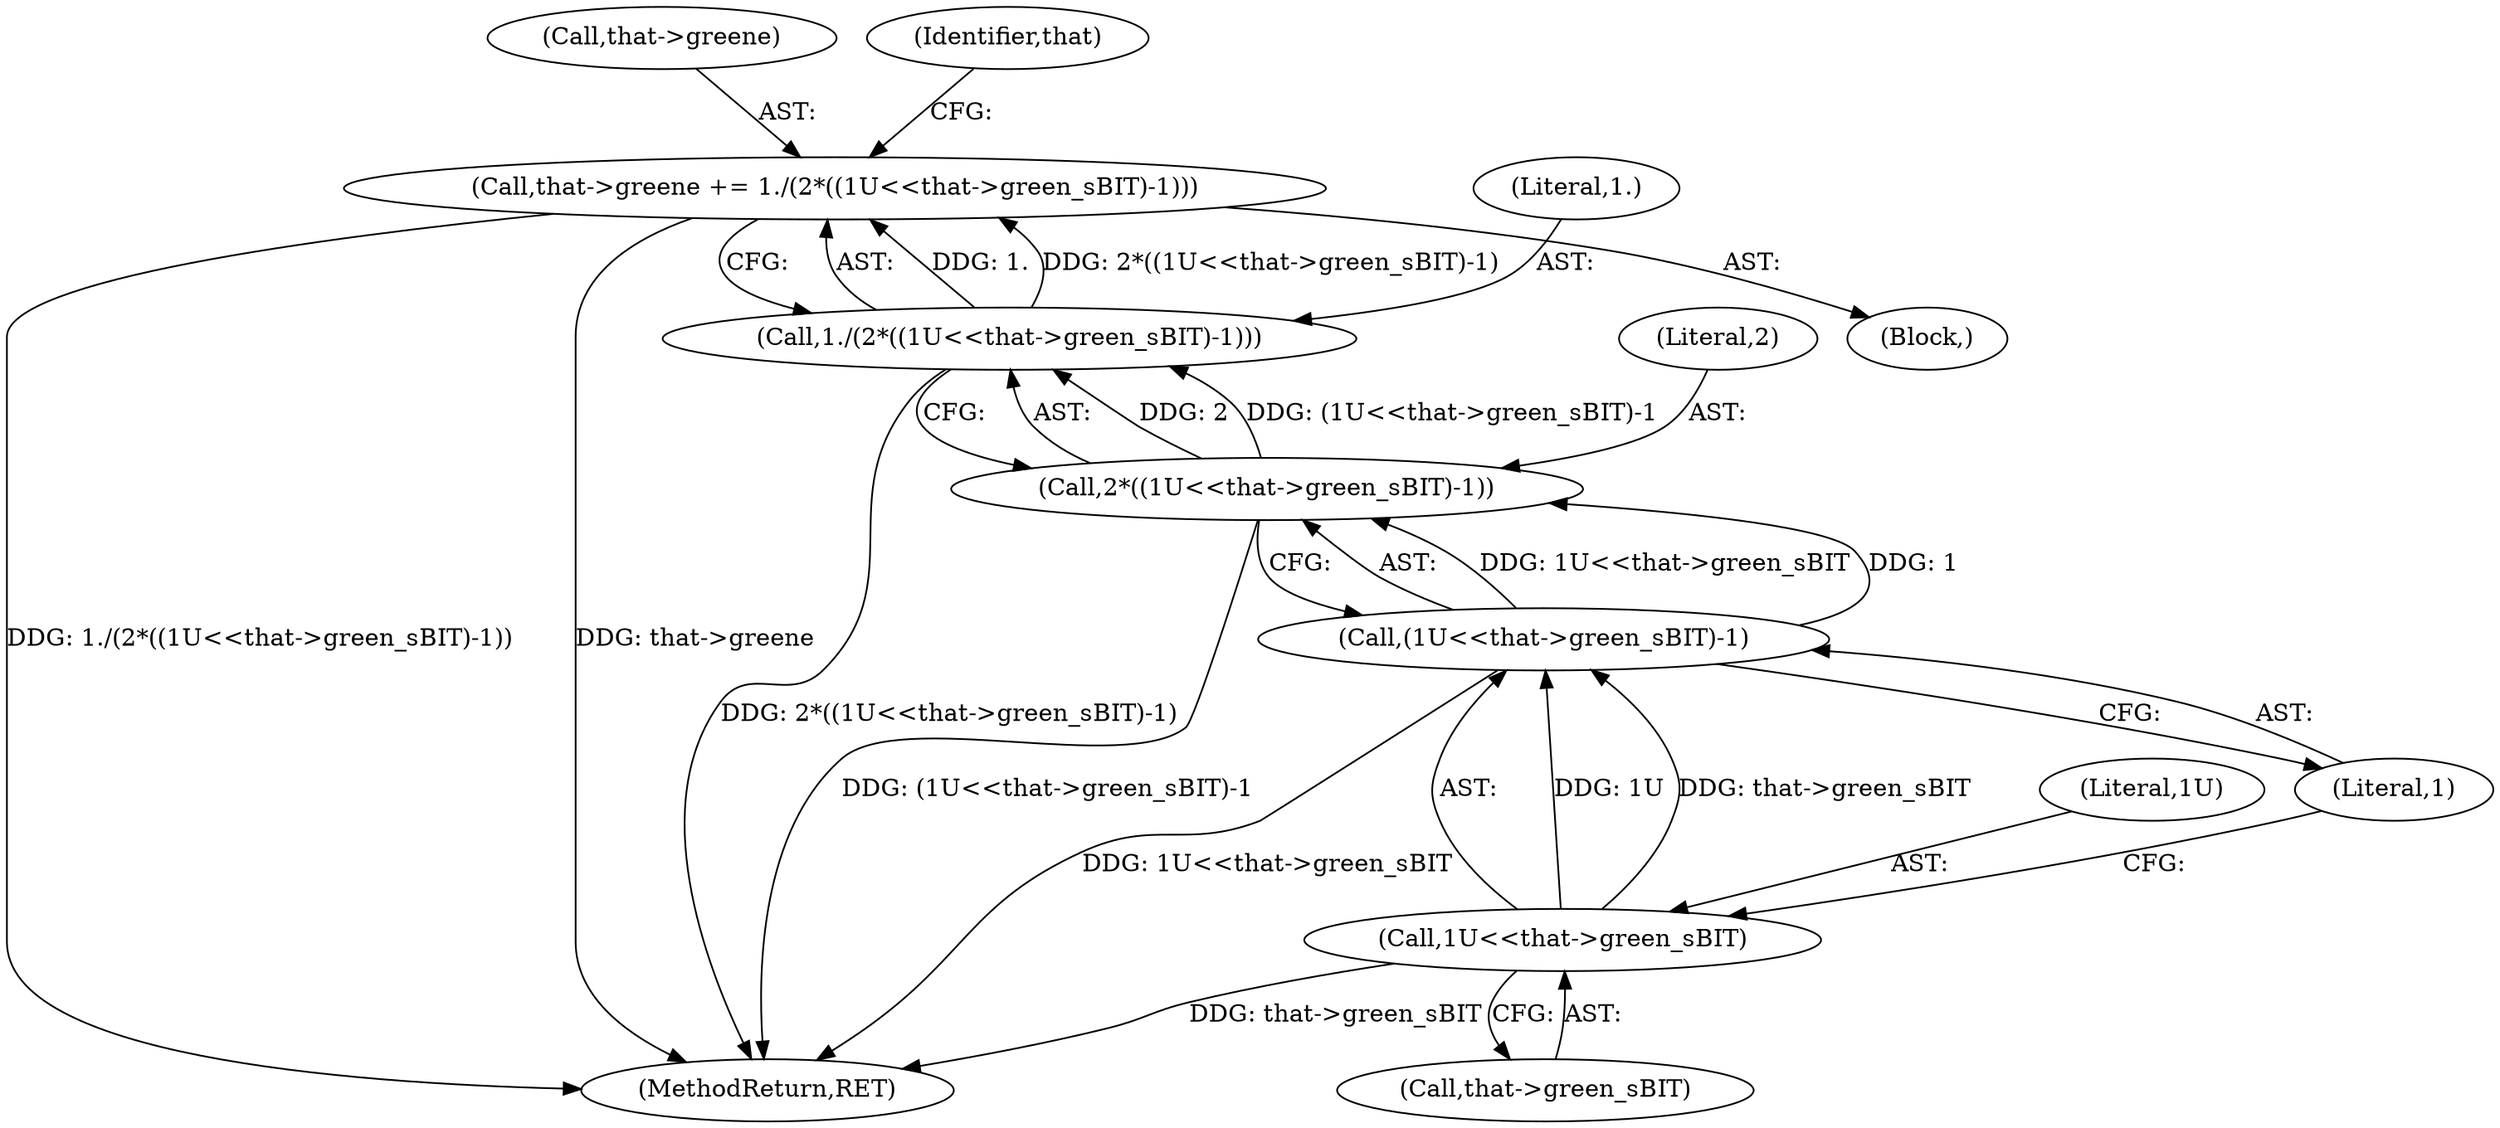 digraph "0_Android_9d4853418ab2f754c2b63e091c29c5529b8b86ca_57@pointer" {
"1000172" [label="(Call,that->greene += 1./(2*((1U<<that->green_sBIT)-1)))"];
"1000176" [label="(Call,1./(2*((1U<<that->green_sBIT)-1)))"];
"1000178" [label="(Call,2*((1U<<that->green_sBIT)-1))"];
"1000180" [label="(Call,(1U<<that->green_sBIT)-1)"];
"1000181" [label="(Call,1U<<that->green_sBIT)"];
"1000153" [label="(Block,)"];
"1000173" [label="(Call,that->greene)"];
"1000183" [label="(Call,that->green_sBIT)"];
"1000177" [label="(Literal,1.)"];
"1000189" [label="(Identifier,that)"];
"1000176" [label="(Call,1./(2*((1U<<that->green_sBIT)-1)))"];
"1000182" [label="(Literal,1U)"];
"1000180" [label="(Call,(1U<<that->green_sBIT)-1)"];
"1000172" [label="(Call,that->greene += 1./(2*((1U<<that->green_sBIT)-1)))"];
"1000179" [label="(Literal,2)"];
"1000181" [label="(Call,1U<<that->green_sBIT)"];
"1000291" [label="(MethodReturn,RET)"];
"1000186" [label="(Literal,1)"];
"1000178" [label="(Call,2*((1U<<that->green_sBIT)-1))"];
"1000172" -> "1000153"  [label="AST: "];
"1000172" -> "1000176"  [label="CFG: "];
"1000173" -> "1000172"  [label="AST: "];
"1000176" -> "1000172"  [label="AST: "];
"1000189" -> "1000172"  [label="CFG: "];
"1000172" -> "1000291"  [label="DDG: 1./(2*((1U<<that->green_sBIT)-1))"];
"1000172" -> "1000291"  [label="DDG: that->greene"];
"1000176" -> "1000172"  [label="DDG: 1."];
"1000176" -> "1000172"  [label="DDG: 2*((1U<<that->green_sBIT)-1)"];
"1000176" -> "1000178"  [label="CFG: "];
"1000177" -> "1000176"  [label="AST: "];
"1000178" -> "1000176"  [label="AST: "];
"1000176" -> "1000291"  [label="DDG: 2*((1U<<that->green_sBIT)-1)"];
"1000178" -> "1000176"  [label="DDG: 2"];
"1000178" -> "1000176"  [label="DDG: (1U<<that->green_sBIT)-1"];
"1000178" -> "1000180"  [label="CFG: "];
"1000179" -> "1000178"  [label="AST: "];
"1000180" -> "1000178"  [label="AST: "];
"1000178" -> "1000291"  [label="DDG: (1U<<that->green_sBIT)-1"];
"1000180" -> "1000178"  [label="DDG: 1U<<that->green_sBIT"];
"1000180" -> "1000178"  [label="DDG: 1"];
"1000180" -> "1000186"  [label="CFG: "];
"1000181" -> "1000180"  [label="AST: "];
"1000186" -> "1000180"  [label="AST: "];
"1000180" -> "1000291"  [label="DDG: 1U<<that->green_sBIT"];
"1000181" -> "1000180"  [label="DDG: 1U"];
"1000181" -> "1000180"  [label="DDG: that->green_sBIT"];
"1000181" -> "1000183"  [label="CFG: "];
"1000182" -> "1000181"  [label="AST: "];
"1000183" -> "1000181"  [label="AST: "];
"1000186" -> "1000181"  [label="CFG: "];
"1000181" -> "1000291"  [label="DDG: that->green_sBIT"];
}
